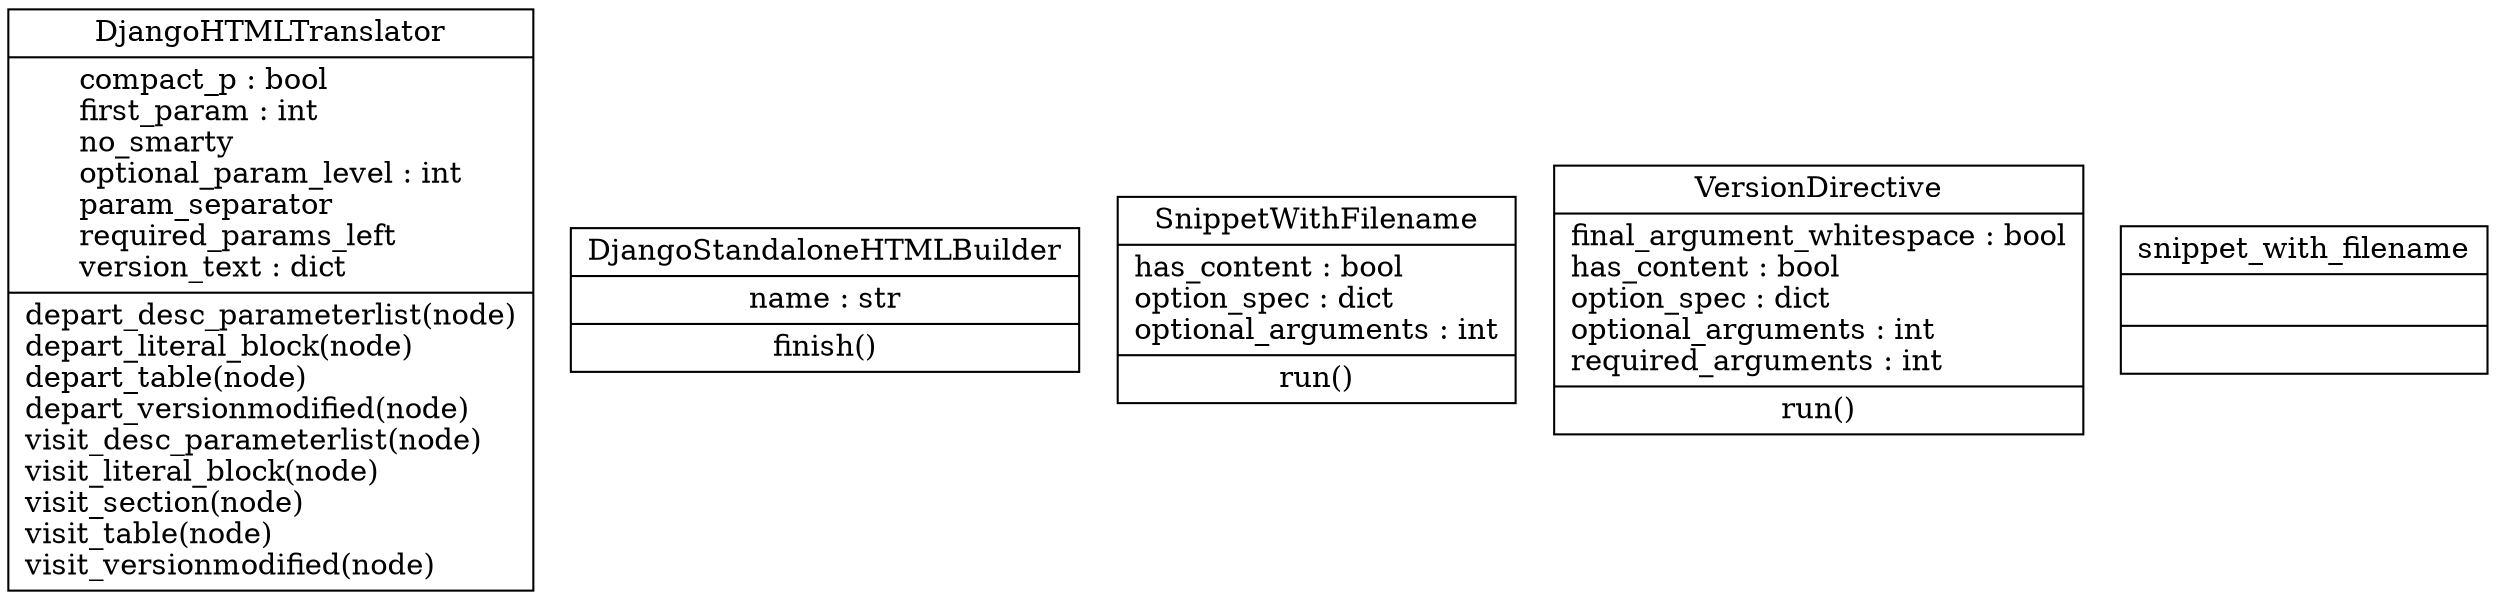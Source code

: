 digraph "classes_2" {
rankdir=BT
charset="utf-8"
"djangodocs.DjangoHTMLTranslator" [color="black", fontcolor="black", label=<{DjangoHTMLTranslator|compact_p : bool<br ALIGN="LEFT"/>first_param : int<br ALIGN="LEFT"/>no_smarty<br ALIGN="LEFT"/>optional_param_level : int<br ALIGN="LEFT"/>param_separator<br ALIGN="LEFT"/>required_params_left<br ALIGN="LEFT"/>version_text : dict<br ALIGN="LEFT"/>|depart_desc_parameterlist(node)<br ALIGN="LEFT"/>depart_literal_block(node)<br ALIGN="LEFT"/>depart_table(node)<br ALIGN="LEFT"/>depart_versionmodified(node)<br ALIGN="LEFT"/>visit_desc_parameterlist(node)<br ALIGN="LEFT"/>visit_literal_block(node)<br ALIGN="LEFT"/>visit_section(node)<br ALIGN="LEFT"/>visit_table(node)<br ALIGN="LEFT"/>visit_versionmodified(node)<br ALIGN="LEFT"/>}>, shape="record", style="solid"];
"djangodocs.DjangoStandaloneHTMLBuilder" [color="black", fontcolor="black", label=<{DjangoStandaloneHTMLBuilder|name : str<br ALIGN="LEFT"/>|finish()<br ALIGN="LEFT"/>}>, shape="record", style="solid"];
"djangodocs.SnippetWithFilename" [color="black", fontcolor="black", label=<{SnippetWithFilename|has_content : bool<br ALIGN="LEFT"/>option_spec : dict<br ALIGN="LEFT"/>optional_arguments : int<br ALIGN="LEFT"/>|run()<br ALIGN="LEFT"/>}>, shape="record", style="solid"];
"djangodocs.VersionDirective" [color="black", fontcolor="black", label=<{VersionDirective|final_argument_whitespace : bool<br ALIGN="LEFT"/>has_content : bool<br ALIGN="LEFT"/>option_spec : dict<br ALIGN="LEFT"/>optional_arguments : int<br ALIGN="LEFT"/>required_arguments : int<br ALIGN="LEFT"/>|run()<br ALIGN="LEFT"/>}>, shape="record", style="solid"];
"djangodocs.snippet_with_filename" [color="black", fontcolor="black", label=<{snippet_with_filename|<br ALIGN="LEFT"/>|}>, shape="record", style="solid"];
}
